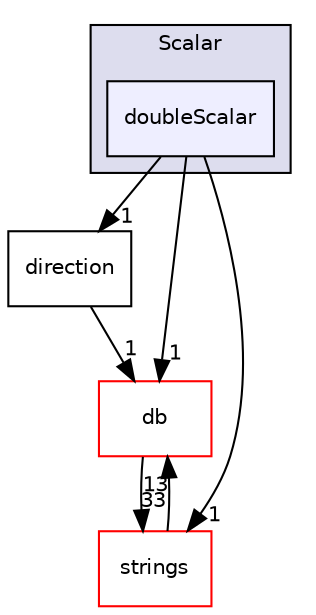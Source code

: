 digraph "src/OpenFOAM/primitives/Scalar/doubleScalar" {
  bgcolor=transparent;
  compound=true
  node [ fontsize="10", fontname="Helvetica"];
  edge [ labelfontsize="10", labelfontname="Helvetica"];
  subgraph clusterdir_b4f4914e791ff496381862f16be45bae {
    graph [ bgcolor="#ddddee", pencolor="black", label="Scalar" fontname="Helvetica", fontsize="10", URL="dir_b4f4914e791ff496381862f16be45bae.html"]
  dir_b50ec81b3f603d5ef30cf7e329144f8a [shape=box, label="doubleScalar", style="filled", fillcolor="#eeeeff", pencolor="black", URL="dir_b50ec81b3f603d5ef30cf7e329144f8a.html"];
  }
  dir_19dbf0591cffda9f7a5a990739e1850d [shape=box label="direction" URL="dir_19dbf0591cffda9f7a5a990739e1850d.html"];
  dir_ce1ee507886310df0e74ee2e624fbc88 [shape=box label="strings" color="red" URL="dir_ce1ee507886310df0e74ee2e624fbc88.html"];
  dir_63c634f7a7cfd679ac26c67fb30fc32f [shape=box label="db" color="red" URL="dir_63c634f7a7cfd679ac26c67fb30fc32f.html"];
  dir_19dbf0591cffda9f7a5a990739e1850d->dir_63c634f7a7cfd679ac26c67fb30fc32f [headlabel="1", labeldistance=1.5 headhref="dir_002339_001954.html"];
  dir_ce1ee507886310df0e74ee2e624fbc88->dir_63c634f7a7cfd679ac26c67fb30fc32f [headlabel="13", labeldistance=1.5 headhref="dir_002403_001954.html"];
  dir_63c634f7a7cfd679ac26c67fb30fc32f->dir_ce1ee507886310df0e74ee2e624fbc88 [headlabel="33", labeldistance=1.5 headhref="dir_001954_002403.html"];
  dir_b50ec81b3f603d5ef30cf7e329144f8a->dir_19dbf0591cffda9f7a5a990739e1850d [headlabel="1", labeldistance=1.5 headhref="dir_002384_002339.html"];
  dir_b50ec81b3f603d5ef30cf7e329144f8a->dir_ce1ee507886310df0e74ee2e624fbc88 [headlabel="1", labeldistance=1.5 headhref="dir_002384_002403.html"];
  dir_b50ec81b3f603d5ef30cf7e329144f8a->dir_63c634f7a7cfd679ac26c67fb30fc32f [headlabel="1", labeldistance=1.5 headhref="dir_002384_001954.html"];
}
